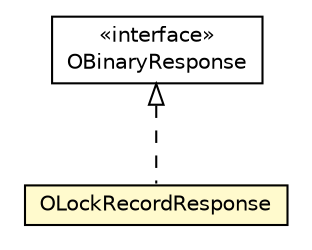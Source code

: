 #!/usr/local/bin/dot
#
# Class diagram 
# Generated by UMLGraph version R5_6-24-gf6e263 (http://www.umlgraph.org/)
#

digraph G {
	edge [fontname="Helvetica",fontsize=10,labelfontname="Helvetica",labelfontsize=10];
	node [fontname="Helvetica",fontsize=10,shape=plaintext];
	nodesep=0.25;
	ranksep=0.5;
	// com.orientechnologies.orient.client.remote.OBinaryResponse
	c4476042 [label=<<table title="com.orientechnologies.orient.client.remote.OBinaryResponse" border="0" cellborder="1" cellspacing="0" cellpadding="2" port="p" href="../OBinaryResponse.html">
		<tr><td><table border="0" cellspacing="0" cellpadding="1">
<tr><td align="center" balign="center"> &#171;interface&#187; </td></tr>
<tr><td align="center" balign="center"> OBinaryResponse </td></tr>
		</table></td></tr>
		</table>>, URL="../OBinaryResponse.html", fontname="Helvetica", fontcolor="black", fontsize=10.0];
	// com.orientechnologies.orient.client.remote.message.OLockRecordResponse
	c4476140 [label=<<table title="com.orientechnologies.orient.client.remote.message.OLockRecordResponse" border="0" cellborder="1" cellspacing="0" cellpadding="2" port="p" bgcolor="lemonChiffon" href="./OLockRecordResponse.html">
		<tr><td><table border="0" cellspacing="0" cellpadding="1">
<tr><td align="center" balign="center"> OLockRecordResponse </td></tr>
		</table></td></tr>
		</table>>, URL="./OLockRecordResponse.html", fontname="Helvetica", fontcolor="black", fontsize=10.0];
	//com.orientechnologies.orient.client.remote.message.OLockRecordResponse implements com.orientechnologies.orient.client.remote.OBinaryResponse
	c4476042:p -> c4476140:p [dir=back,arrowtail=empty,style=dashed];
}

